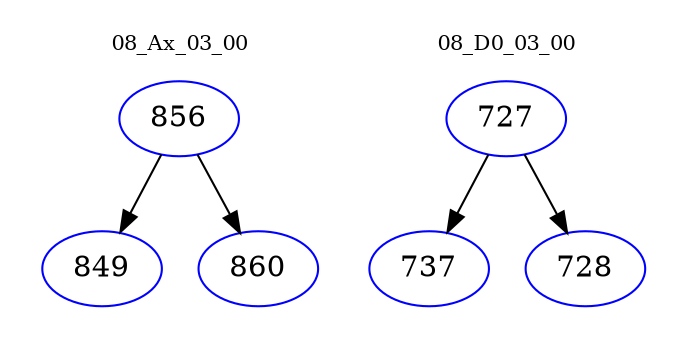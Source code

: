 digraph{
subgraph cluster_0 {
color = white
label = "08_Ax_03_00";
fontsize=10;
T0_856 [label="856", color="blue"]
T0_856 -> T0_849 [color="black"]
T0_849 [label="849", color="blue"]
T0_856 -> T0_860 [color="black"]
T0_860 [label="860", color="blue"]
}
subgraph cluster_1 {
color = white
label = "08_D0_03_00";
fontsize=10;
T1_727 [label="727", color="blue"]
T1_727 -> T1_737 [color="black"]
T1_737 [label="737", color="blue"]
T1_727 -> T1_728 [color="black"]
T1_728 [label="728", color="blue"]
}
}
